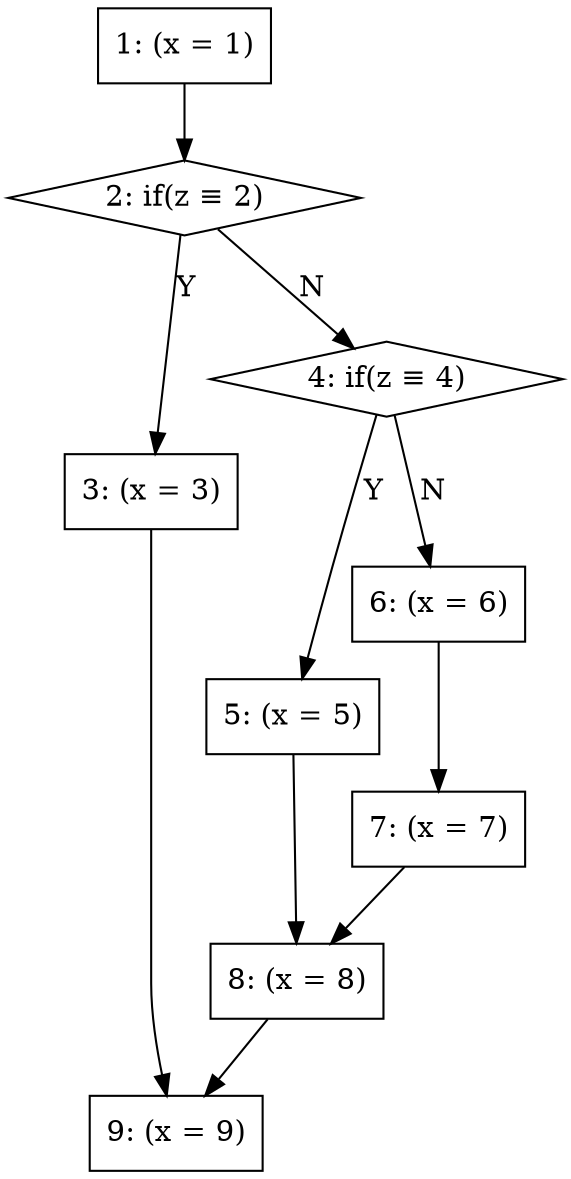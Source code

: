 digraph test{
  node [shape="box"];

# block
# A
1 [label="1: (x = 1)"]
# B
1->2
# C
2 [shape = "diamond", label="2: if(z ≡ 2)"]
2->3 [label="Y"]
# A
3 [label="3: (x = 3)"]
# appended: 3
# right: [3]
# D
2->4 [label="N"]
# block
# C
4 [shape = "diamond", label="4: if(z ≡ 4)"]
4->5 [label="Y"]
# block
# block
# A
5 [label="5: (x = 5)"]
# appended: 5
# right: [5]
# D
4->6 [label="N"]
# block
# A
6 [label="6: (x = 6)"]
# B
6->7
# A
7 [label="7: (x = 7)"]
# appended: 7
# left: [7]
5->8
7->8
# A
8 [label="8: (x = 8)"]
# appended: 8
# left: [8]
3->9
8->9
# A
9 [label="9: (x = 9)"]
# appended: 9
}
